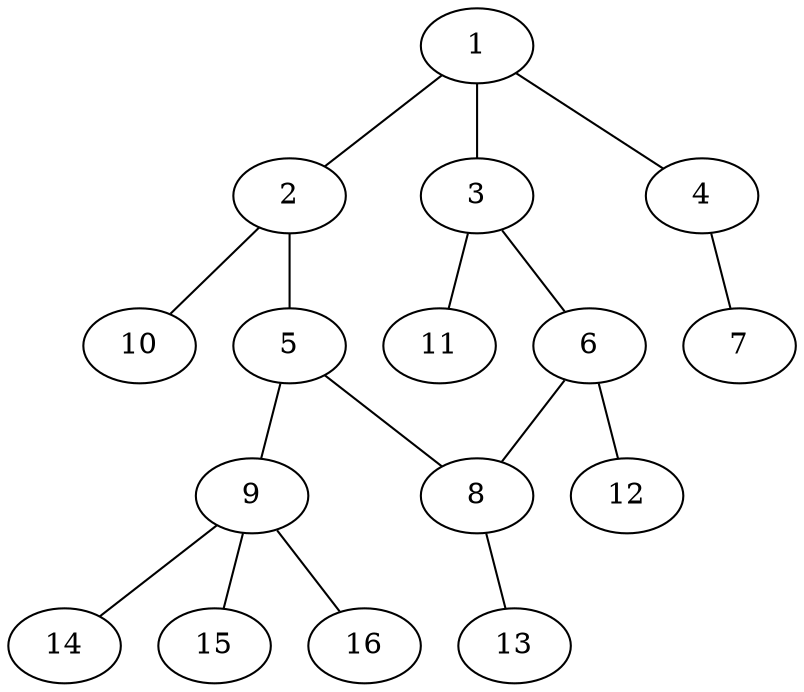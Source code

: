 graph molecule_1655 {
	1	 [chem=C];
	2	 [chem=C];
	1 -- 2	 [valence=2];
	3	 [chem=C];
	1 -- 3	 [valence=1];
	4	 [chem=C];
	1 -- 4	 [valence=1];
	5	 [chem=C];
	2 -- 5	 [valence=1];
	10	 [chem=H];
	2 -- 10	 [valence=1];
	6	 [chem=C];
	3 -- 6	 [valence=2];
	11	 [chem=H];
	3 -- 11	 [valence=1];
	7	 [chem=N];
	4 -- 7	 [valence=3];
	8	 [chem=C];
	5 -- 8	 [valence=2];
	9	 [chem=C];
	5 -- 9	 [valence=1];
	6 -- 8	 [valence=1];
	12	 [chem=H];
	6 -- 12	 [valence=1];
	13	 [chem=H];
	8 -- 13	 [valence=1];
	14	 [chem=H];
	9 -- 14	 [valence=1];
	15	 [chem=H];
	9 -- 15	 [valence=1];
	16	 [chem=H];
	9 -- 16	 [valence=1];
}
